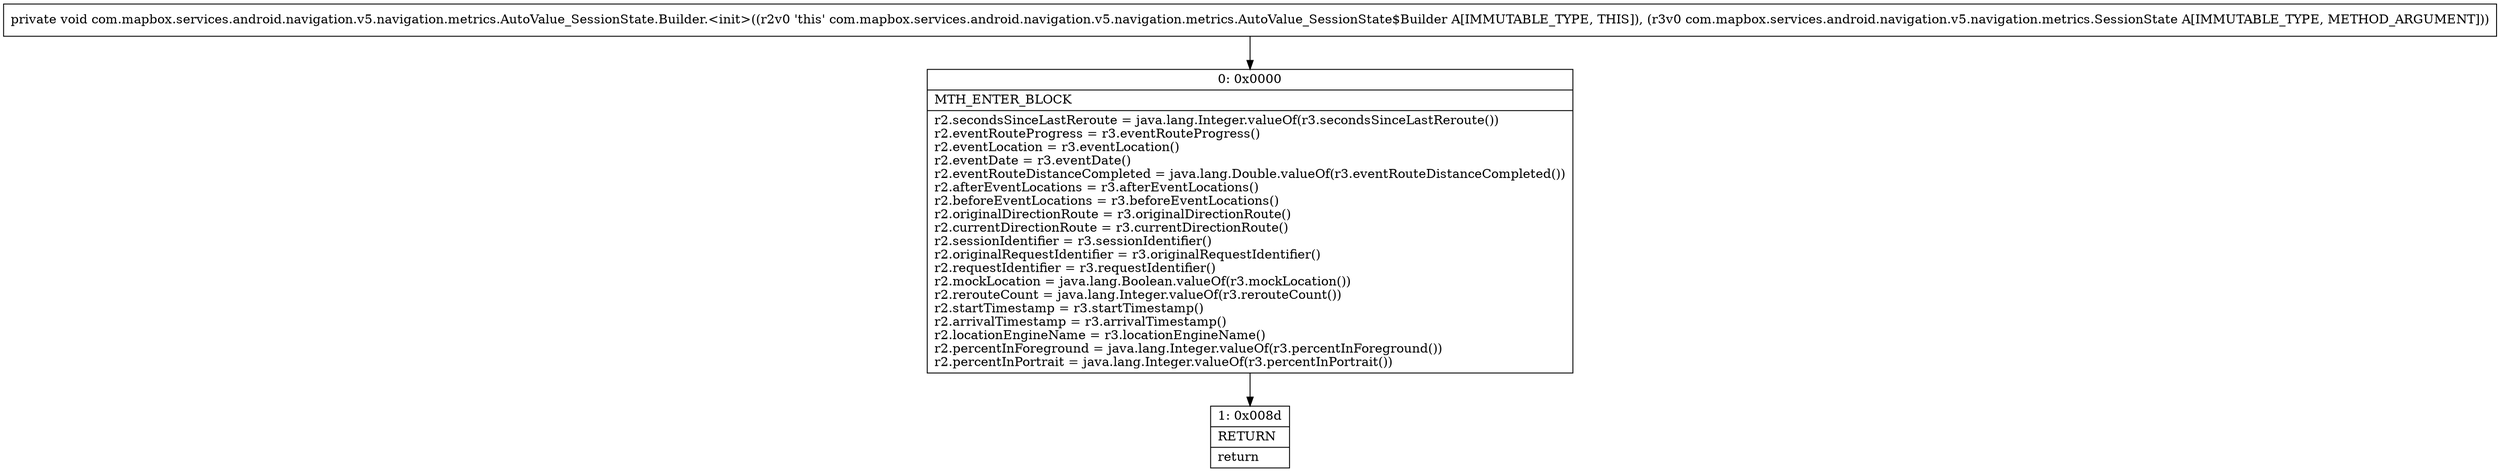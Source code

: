 digraph "CFG forcom.mapbox.services.android.navigation.v5.navigation.metrics.AutoValue_SessionState.Builder.\<init\>(Lcom\/mapbox\/services\/android\/navigation\/v5\/navigation\/metrics\/SessionState;)V" {
Node_0 [shape=record,label="{0\:\ 0x0000|MTH_ENTER_BLOCK\l|r2.secondsSinceLastReroute = java.lang.Integer.valueOf(r3.secondsSinceLastReroute())\lr2.eventRouteProgress = r3.eventRouteProgress()\lr2.eventLocation = r3.eventLocation()\lr2.eventDate = r3.eventDate()\lr2.eventRouteDistanceCompleted = java.lang.Double.valueOf(r3.eventRouteDistanceCompleted())\lr2.afterEventLocations = r3.afterEventLocations()\lr2.beforeEventLocations = r3.beforeEventLocations()\lr2.originalDirectionRoute = r3.originalDirectionRoute()\lr2.currentDirectionRoute = r3.currentDirectionRoute()\lr2.sessionIdentifier = r3.sessionIdentifier()\lr2.originalRequestIdentifier = r3.originalRequestIdentifier()\lr2.requestIdentifier = r3.requestIdentifier()\lr2.mockLocation = java.lang.Boolean.valueOf(r3.mockLocation())\lr2.rerouteCount = java.lang.Integer.valueOf(r3.rerouteCount())\lr2.startTimestamp = r3.startTimestamp()\lr2.arrivalTimestamp = r3.arrivalTimestamp()\lr2.locationEngineName = r3.locationEngineName()\lr2.percentInForeground = java.lang.Integer.valueOf(r3.percentInForeground())\lr2.percentInPortrait = java.lang.Integer.valueOf(r3.percentInPortrait())\l}"];
Node_1 [shape=record,label="{1\:\ 0x008d|RETURN\l|return\l}"];
MethodNode[shape=record,label="{private void com.mapbox.services.android.navigation.v5.navigation.metrics.AutoValue_SessionState.Builder.\<init\>((r2v0 'this' com.mapbox.services.android.navigation.v5.navigation.metrics.AutoValue_SessionState$Builder A[IMMUTABLE_TYPE, THIS]), (r3v0 com.mapbox.services.android.navigation.v5.navigation.metrics.SessionState A[IMMUTABLE_TYPE, METHOD_ARGUMENT])) }"];
MethodNode -> Node_0;
Node_0 -> Node_1;
}

